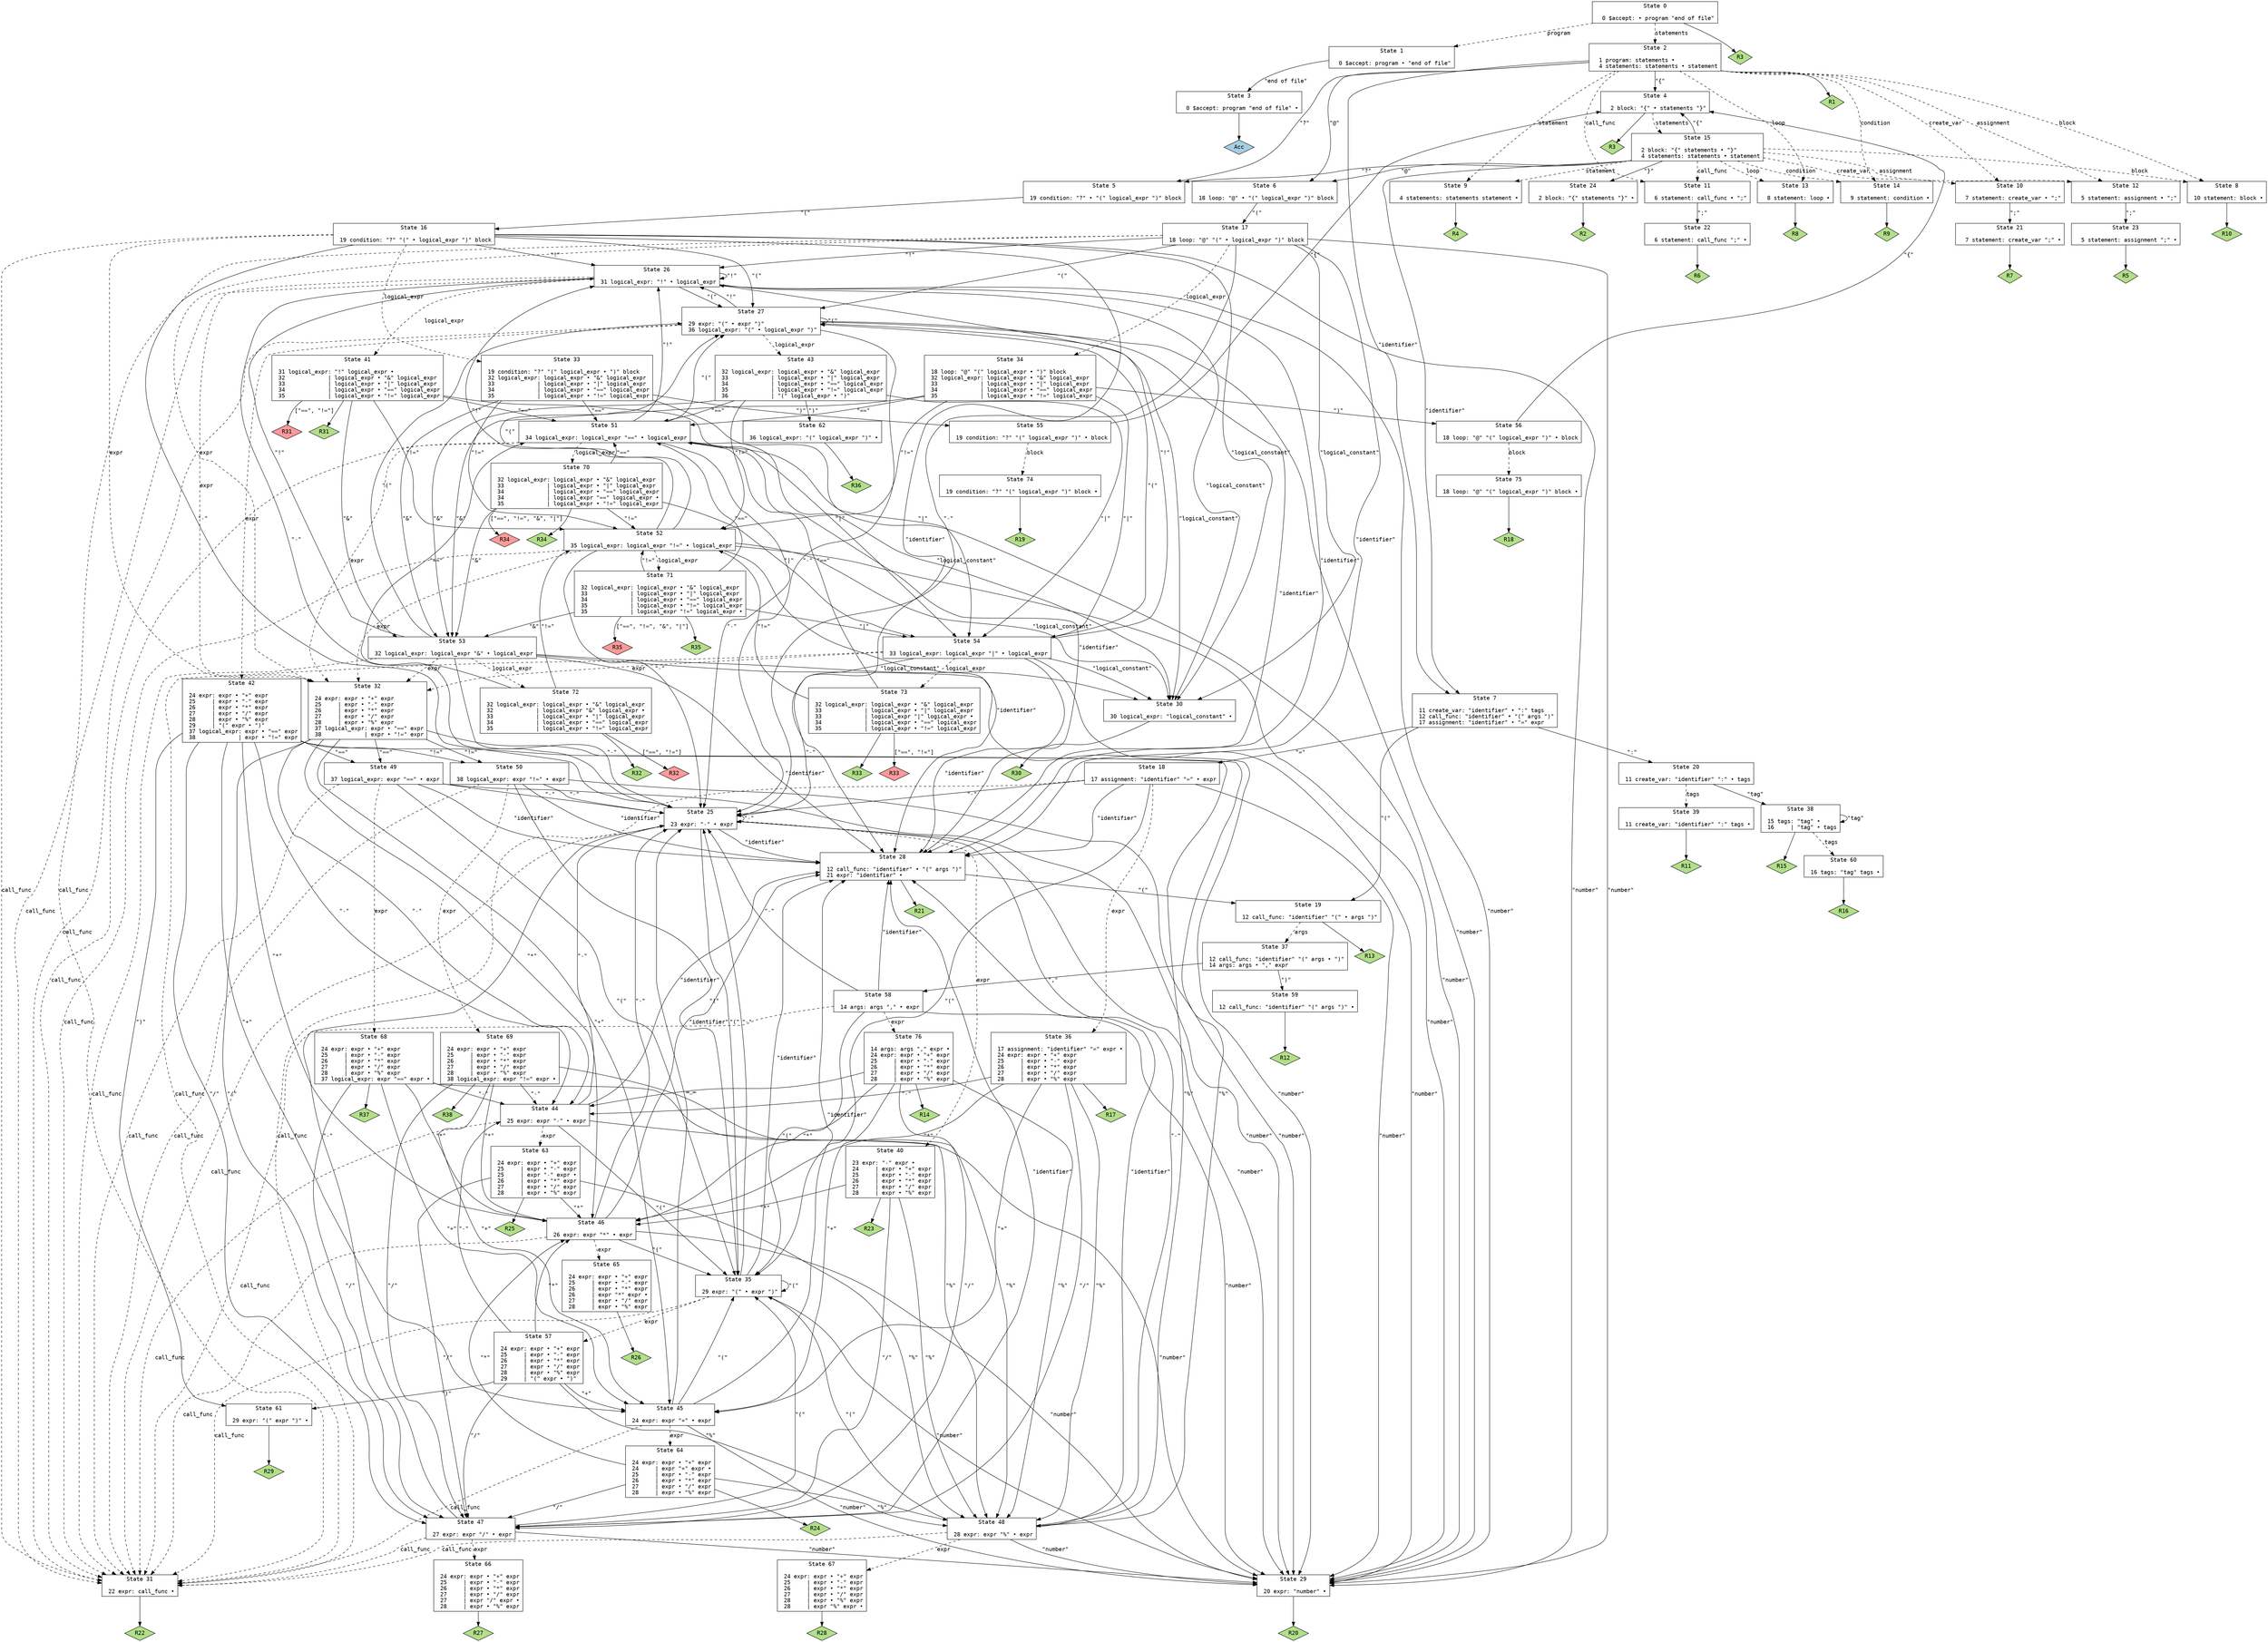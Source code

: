 // Generated by GNU Bison 3.8.2.
// Report bugs to <bug-bison@gnu.org>.
// Home page: <https://www.gnu.org/software/bison/>.

digraph "parser.y"
{
  node [fontname = courier, shape = box, colorscheme = paired6]
  edge [fontname = courier]

  0 [label="State 0\n\l  0 $accept: • program \"end of file\"\l"]
  0 -> 1 [style=dashed label="program"]
  0 -> 2 [style=dashed label="statements"]
  0 -> "0R3" [style=solid]
 "0R3" [label="R3", fillcolor=3, shape=diamond, style=filled]
  1 [label="State 1\n\l  0 $accept: program • \"end of file\"\l"]
  1 -> 3 [style=solid label="\"end of file\""]
  2 [label="State 2\n\l  1 program: statements •\l  4 statements: statements • statement\l"]
  2 -> 4 [style=solid label="\"{\""]
  2 -> 5 [style=solid label="\"?\""]
  2 -> 6 [style=solid label="\"@\""]
  2 -> 7 [style=solid label="\"identifier\""]
  2 -> 8 [style=dashed label="block"]
  2 -> 9 [style=dashed label="statement"]
  2 -> 10 [style=dashed label="create_var"]
  2 -> 11 [style=dashed label="call_func"]
  2 -> 12 [style=dashed label="assignment"]
  2 -> 13 [style=dashed label="loop"]
  2 -> 14 [style=dashed label="condition"]
  2 -> "2R1" [style=solid]
 "2R1" [label="R1", fillcolor=3, shape=diamond, style=filled]
  3 [label="State 3\n\l  0 $accept: program \"end of file\" •\l"]
  3 -> "3R0" [style=solid]
 "3R0" [label="Acc", fillcolor=1, shape=diamond, style=filled]
  4 [label="State 4\n\l  2 block: \"{\" • statements \"}\"\l"]
  4 -> 15 [style=dashed label="statements"]
  4 -> "4R3" [style=solid]
 "4R3" [label="R3", fillcolor=3, shape=diamond, style=filled]
  5 [label="State 5\n\l 19 condition: \"?\" • \"(\" logical_expr \")\" block\l"]
  5 -> 16 [style=solid label="\"(\""]
  6 [label="State 6\n\l 18 loop: \"@\" • \"(\" logical_expr \")\" block\l"]
  6 -> 17 [style=solid label="\"(\""]
  7 [label="State 7\n\l 11 create_var: \"identifier\" • \":\" tags\l 12 call_func: \"identifier\" • \"(\" args \")\"\l 17 assignment: \"identifier\" • \"=\" expr\l"]
  7 -> 18 [style=solid label="\"=\""]
  7 -> 19 [style=solid label="\"(\""]
  7 -> 20 [style=solid label="\":\""]
  8 [label="State 8\n\l 10 statement: block •\l"]
  8 -> "8R10" [style=solid]
 "8R10" [label="R10", fillcolor=3, shape=diamond, style=filled]
  9 [label="State 9\n\l  4 statements: statements statement •\l"]
  9 -> "9R4" [style=solid]
 "9R4" [label="R4", fillcolor=3, shape=diamond, style=filled]
  10 [label="State 10\n\l  7 statement: create_var • \";\"\l"]
  10 -> 21 [style=solid label="\";\""]
  11 [label="State 11\n\l  6 statement: call_func • \";\"\l"]
  11 -> 22 [style=solid label="\";\""]
  12 [label="State 12\n\l  5 statement: assignment • \";\"\l"]
  12 -> 23 [style=solid label="\";\""]
  13 [label="State 13\n\l  8 statement: loop •\l"]
  13 -> "13R8" [style=solid]
 "13R8" [label="R8", fillcolor=3, shape=diamond, style=filled]
  14 [label="State 14\n\l  9 statement: condition •\l"]
  14 -> "14R9" [style=solid]
 "14R9" [label="R9", fillcolor=3, shape=diamond, style=filled]
  15 [label="State 15\n\l  2 block: \"{\" statements • \"}\"\l  4 statements: statements • statement\l"]
  15 -> 4 [style=solid label="\"{\""]
  15 -> 24 [style=solid label="\"}\""]
  15 -> 5 [style=solid label="\"?\""]
  15 -> 6 [style=solid label="\"@\""]
  15 -> 7 [style=solid label="\"identifier\""]
  15 -> 8 [style=dashed label="block"]
  15 -> 9 [style=dashed label="statement"]
  15 -> 10 [style=dashed label="create_var"]
  15 -> 11 [style=dashed label="call_func"]
  15 -> 12 [style=dashed label="assignment"]
  15 -> 13 [style=dashed label="loop"]
  15 -> 14 [style=dashed label="condition"]
  16 [label="State 16\n\l 19 condition: \"?\" \"(\" • logical_expr \")\" block\l"]
  16 -> 25 [style=solid label="\"-\""]
  16 -> 26 [style=solid label="\"!\""]
  16 -> 27 [style=solid label="\"(\""]
  16 -> 28 [style=solid label="\"identifier\""]
  16 -> 29 [style=solid label="\"number\""]
  16 -> 30 [style=solid label="\"logical_constant\""]
  16 -> 31 [style=dashed label="call_func"]
  16 -> 32 [style=dashed label="expr"]
  16 -> 33 [style=dashed label="logical_expr"]
  17 [label="State 17\n\l 18 loop: \"@\" \"(\" • logical_expr \")\" block\l"]
  17 -> 25 [style=solid label="\"-\""]
  17 -> 26 [style=solid label="\"!\""]
  17 -> 27 [style=solid label="\"(\""]
  17 -> 28 [style=solid label="\"identifier\""]
  17 -> 29 [style=solid label="\"number\""]
  17 -> 30 [style=solid label="\"logical_constant\""]
  17 -> 31 [style=dashed label="call_func"]
  17 -> 32 [style=dashed label="expr"]
  17 -> 34 [style=dashed label="logical_expr"]
  18 [label="State 18\n\l 17 assignment: \"identifier\" \"=\" • expr\l"]
  18 -> 25 [style=solid label="\"-\""]
  18 -> 35 [style=solid label="\"(\""]
  18 -> 28 [style=solid label="\"identifier\""]
  18 -> 29 [style=solid label="\"number\""]
  18 -> 31 [style=dashed label="call_func"]
  18 -> 36 [style=dashed label="expr"]
  19 [label="State 19\n\l 12 call_func: \"identifier\" \"(\" • args \")\"\l"]
  19 -> 37 [style=dashed label="args"]
  19 -> "19R13" [style=solid]
 "19R13" [label="R13", fillcolor=3, shape=diamond, style=filled]
  20 [label="State 20\n\l 11 create_var: \"identifier\" \":\" • tags\l"]
  20 -> 38 [style=solid label="\"tag\""]
  20 -> 39 [style=dashed label="tags"]
  21 [label="State 21\n\l  7 statement: create_var \";\" •\l"]
  21 -> "21R7" [style=solid]
 "21R7" [label="R7", fillcolor=3, shape=diamond, style=filled]
  22 [label="State 22\n\l  6 statement: call_func \";\" •\l"]
  22 -> "22R6" [style=solid]
 "22R6" [label="R6", fillcolor=3, shape=diamond, style=filled]
  23 [label="State 23\n\l  5 statement: assignment \";\" •\l"]
  23 -> "23R5" [style=solid]
 "23R5" [label="R5", fillcolor=3, shape=diamond, style=filled]
  24 [label="State 24\n\l  2 block: \"{\" statements \"}\" •\l"]
  24 -> "24R2" [style=solid]
 "24R2" [label="R2", fillcolor=3, shape=diamond, style=filled]
  25 [label="State 25\n\l 23 expr: \"-\" • expr\l"]
  25 -> 25 [style=solid label="\"-\""]
  25 -> 35 [style=solid label="\"(\""]
  25 -> 28 [style=solid label="\"identifier\""]
  25 -> 29 [style=solid label="\"number\""]
  25 -> 31 [style=dashed label="call_func"]
  25 -> 40 [style=dashed label="expr"]
  26 [label="State 26\n\l 31 logical_expr: \"!\" • logical_expr\l"]
  26 -> 25 [style=solid label="\"-\""]
  26 -> 26 [style=solid label="\"!\""]
  26 -> 27 [style=solid label="\"(\""]
  26 -> 28 [style=solid label="\"identifier\""]
  26 -> 29 [style=solid label="\"number\""]
  26 -> 30 [style=solid label="\"logical_constant\""]
  26 -> 31 [style=dashed label="call_func"]
  26 -> 32 [style=dashed label="expr"]
  26 -> 41 [style=dashed label="logical_expr"]
  27 [label="State 27\n\l 29 expr: \"(\" • expr \")\"\l 36 logical_expr: \"(\" • logical_expr \")\"\l"]
  27 -> 25 [style=solid label="\"-\""]
  27 -> 26 [style=solid label="\"!\""]
  27 -> 27 [style=solid label="\"(\""]
  27 -> 28 [style=solid label="\"identifier\""]
  27 -> 29 [style=solid label="\"number\""]
  27 -> 30 [style=solid label="\"logical_constant\""]
  27 -> 31 [style=dashed label="call_func"]
  27 -> 42 [style=dashed label="expr"]
  27 -> 43 [style=dashed label="logical_expr"]
  28 [label="State 28\n\l 12 call_func: \"identifier\" • \"(\" args \")\"\l 21 expr: \"identifier\" •\l"]
  28 -> 19 [style=solid label="\"(\""]
  28 -> "28R21" [style=solid]
 "28R21" [label="R21", fillcolor=3, shape=diamond, style=filled]
  29 [label="State 29\n\l 20 expr: \"number\" •\l"]
  29 -> "29R20" [style=solid]
 "29R20" [label="R20", fillcolor=3, shape=diamond, style=filled]
  30 [label="State 30\n\l 30 logical_expr: \"logical_constant\" •\l"]
  30 -> "30R30" [style=solid]
 "30R30" [label="R30", fillcolor=3, shape=diamond, style=filled]
  31 [label="State 31\n\l 22 expr: call_func •\l"]
  31 -> "31R22" [style=solid]
 "31R22" [label="R22", fillcolor=3, shape=diamond, style=filled]
  32 [label="State 32\n\l 24 expr: expr • \"+\" expr\l 25     | expr • \"-\" expr\l 26     | expr • \"*\" expr\l 27     | expr • \"/\" expr\l 28     | expr • \"%\" expr\l 37 logical_expr: expr • \"==\" expr\l 38             | expr • \"!=\" expr\l"]
  32 -> 44 [style=solid label="\"-\""]
  32 -> 45 [style=solid label="\"+\""]
  32 -> 46 [style=solid label="\"*\""]
  32 -> 47 [style=solid label="\"/\""]
  32 -> 48 [style=solid label="\"%\""]
  32 -> 49 [style=solid label="\"==\""]
  32 -> 50 [style=solid label="\"!=\""]
  33 [label="State 33\n\l 19 condition: \"?\" \"(\" logical_expr • \")\" block\l 32 logical_expr: logical_expr • \"&\" logical_expr\l 33             | logical_expr • \"|\" logical_expr\l 34             | logical_expr • \"==\" logical_expr\l 35             | logical_expr • \"!=\" logical_expr\l"]
  33 -> 51 [style=solid label="\"==\""]
  33 -> 52 [style=solid label="\"!=\""]
  33 -> 53 [style=solid label="\"&\""]
  33 -> 54 [style=solid label="\"|\""]
  33 -> 55 [style=solid label="\")\""]
  34 [label="State 34\n\l 18 loop: \"@\" \"(\" logical_expr • \")\" block\l 32 logical_expr: logical_expr • \"&\" logical_expr\l 33             | logical_expr • \"|\" logical_expr\l 34             | logical_expr • \"==\" logical_expr\l 35             | logical_expr • \"!=\" logical_expr\l"]
  34 -> 51 [style=solid label="\"==\""]
  34 -> 52 [style=solid label="\"!=\""]
  34 -> 53 [style=solid label="\"&\""]
  34 -> 54 [style=solid label="\"|\""]
  34 -> 56 [style=solid label="\")\""]
  35 [label="State 35\n\l 29 expr: \"(\" • expr \")\"\l"]
  35 -> 25 [style=solid label="\"-\""]
  35 -> 35 [style=solid label="\"(\""]
  35 -> 28 [style=solid label="\"identifier\""]
  35 -> 29 [style=solid label="\"number\""]
  35 -> 31 [style=dashed label="call_func"]
  35 -> 57 [style=dashed label="expr"]
  36 [label="State 36\n\l 17 assignment: \"identifier\" \"=\" expr •\l 24 expr: expr • \"+\" expr\l 25     | expr • \"-\" expr\l 26     | expr • \"*\" expr\l 27     | expr • \"/\" expr\l 28     | expr • \"%\" expr\l"]
  36 -> 44 [style=solid label="\"-\""]
  36 -> 45 [style=solid label="\"+\""]
  36 -> 46 [style=solid label="\"*\""]
  36 -> 47 [style=solid label="\"/\""]
  36 -> 48 [style=solid label="\"%\""]
  36 -> "36R17" [style=solid]
 "36R17" [label="R17", fillcolor=3, shape=diamond, style=filled]
  37 [label="State 37\n\l 12 call_func: \"identifier\" \"(\" args • \")\"\l 14 args: args • \",\" expr\l"]
  37 -> 58 [style=solid label="\",\""]
  37 -> 59 [style=solid label="\")\""]
  38 [label="State 38\n\l 15 tags: \"tag\" •\l 16     | \"tag\" • tags\l"]
  38 -> 38 [style=solid label="\"tag\""]
  38 -> 60 [style=dashed label="tags"]
  38 -> "38R15" [style=solid]
 "38R15" [label="R15", fillcolor=3, shape=diamond, style=filled]
  39 [label="State 39\n\l 11 create_var: \"identifier\" \":\" tags •\l"]
  39 -> "39R11" [style=solid]
 "39R11" [label="R11", fillcolor=3, shape=diamond, style=filled]
  40 [label="State 40\n\l 23 expr: \"-\" expr •\l 24     | expr • \"+\" expr\l 25     | expr • \"-\" expr\l 26     | expr • \"*\" expr\l 27     | expr • \"/\" expr\l 28     | expr • \"%\" expr\l"]
  40 -> 46 [style=solid label="\"*\""]
  40 -> 47 [style=solid label="\"/\""]
  40 -> 48 [style=solid label="\"%\""]
  40 -> "40R23" [style=solid]
 "40R23" [label="R23", fillcolor=3, shape=diamond, style=filled]
  41 [label="State 41\n\l 31 logical_expr: \"!\" logical_expr •\l 32             | logical_expr • \"&\" logical_expr\l 33             | logical_expr • \"|\" logical_expr\l 34             | logical_expr • \"==\" logical_expr\l 35             | logical_expr • \"!=\" logical_expr\l"]
  41 -> 51 [style=solid label="\"==\""]
  41 -> 52 [style=solid label="\"!=\""]
  41 -> 53 [style=solid label="\"&\""]
  41 -> 54 [style=solid label="\"|\""]
  41 -> "41R31d" [label="[\"==\", \"!=\"]", style=solid]
 "41R31d" [label="R31", fillcolor=5, shape=diamond, style=filled]
  41 -> "41R31" [style=solid]
 "41R31" [label="R31", fillcolor=3, shape=diamond, style=filled]
  42 [label="State 42\n\l 24 expr: expr • \"+\" expr\l 25     | expr • \"-\" expr\l 26     | expr • \"*\" expr\l 27     | expr • \"/\" expr\l 28     | expr • \"%\" expr\l 29     | \"(\" expr • \")\"\l 37 logical_expr: expr • \"==\" expr\l 38             | expr • \"!=\" expr\l"]
  42 -> 44 [style=solid label="\"-\""]
  42 -> 45 [style=solid label="\"+\""]
  42 -> 46 [style=solid label="\"*\""]
  42 -> 47 [style=solid label="\"/\""]
  42 -> 48 [style=solid label="\"%\""]
  42 -> 49 [style=solid label="\"==\""]
  42 -> 50 [style=solid label="\"!=\""]
  42 -> 61 [style=solid label="\")\""]
  43 [label="State 43\n\l 32 logical_expr: logical_expr • \"&\" logical_expr\l 33             | logical_expr • \"|\" logical_expr\l 34             | logical_expr • \"==\" logical_expr\l 35             | logical_expr • \"!=\" logical_expr\l 36             | \"(\" logical_expr • \")\"\l"]
  43 -> 51 [style=solid label="\"==\""]
  43 -> 52 [style=solid label="\"!=\""]
  43 -> 53 [style=solid label="\"&\""]
  43 -> 54 [style=solid label="\"|\""]
  43 -> 62 [style=solid label="\")\""]
  44 [label="State 44\n\l 25 expr: expr \"-\" • expr\l"]
  44 -> 25 [style=solid label="\"-\""]
  44 -> 35 [style=solid label="\"(\""]
  44 -> 28 [style=solid label="\"identifier\""]
  44 -> 29 [style=solid label="\"number\""]
  44 -> 31 [style=dashed label="call_func"]
  44 -> 63 [style=dashed label="expr"]
  45 [label="State 45\n\l 24 expr: expr \"+\" • expr\l"]
  45 -> 25 [style=solid label="\"-\""]
  45 -> 35 [style=solid label="\"(\""]
  45 -> 28 [style=solid label="\"identifier\""]
  45 -> 29 [style=solid label="\"number\""]
  45 -> 31 [style=dashed label="call_func"]
  45 -> 64 [style=dashed label="expr"]
  46 [label="State 46\n\l 26 expr: expr \"*\" • expr\l"]
  46 -> 25 [style=solid label="\"-\""]
  46 -> 35 [style=solid label="\"(\""]
  46 -> 28 [style=solid label="\"identifier\""]
  46 -> 29 [style=solid label="\"number\""]
  46 -> 31 [style=dashed label="call_func"]
  46 -> 65 [style=dashed label="expr"]
  47 [label="State 47\n\l 27 expr: expr \"/\" • expr\l"]
  47 -> 25 [style=solid label="\"-\""]
  47 -> 35 [style=solid label="\"(\""]
  47 -> 28 [style=solid label="\"identifier\""]
  47 -> 29 [style=solid label="\"number\""]
  47 -> 31 [style=dashed label="call_func"]
  47 -> 66 [style=dashed label="expr"]
  48 [label="State 48\n\l 28 expr: expr \"%\" • expr\l"]
  48 -> 25 [style=solid label="\"-\""]
  48 -> 35 [style=solid label="\"(\""]
  48 -> 28 [style=solid label="\"identifier\""]
  48 -> 29 [style=solid label="\"number\""]
  48 -> 31 [style=dashed label="call_func"]
  48 -> 67 [style=dashed label="expr"]
  49 [label="State 49\n\l 37 logical_expr: expr \"==\" • expr\l"]
  49 -> 25 [style=solid label="\"-\""]
  49 -> 35 [style=solid label="\"(\""]
  49 -> 28 [style=solid label="\"identifier\""]
  49 -> 29 [style=solid label="\"number\""]
  49 -> 31 [style=dashed label="call_func"]
  49 -> 68 [style=dashed label="expr"]
  50 [label="State 50\n\l 38 logical_expr: expr \"!=\" • expr\l"]
  50 -> 25 [style=solid label="\"-\""]
  50 -> 35 [style=solid label="\"(\""]
  50 -> 28 [style=solid label="\"identifier\""]
  50 -> 29 [style=solid label="\"number\""]
  50 -> 31 [style=dashed label="call_func"]
  50 -> 69 [style=dashed label="expr"]
  51 [label="State 51\n\l 34 logical_expr: logical_expr \"==\" • logical_expr\l"]
  51 -> 25 [style=solid label="\"-\""]
  51 -> 26 [style=solid label="\"!\""]
  51 -> 27 [style=solid label="\"(\""]
  51 -> 28 [style=solid label="\"identifier\""]
  51 -> 29 [style=solid label="\"number\""]
  51 -> 30 [style=solid label="\"logical_constant\""]
  51 -> 31 [style=dashed label="call_func"]
  51 -> 32 [style=dashed label="expr"]
  51 -> 70 [style=dashed label="logical_expr"]
  52 [label="State 52\n\l 35 logical_expr: logical_expr \"!=\" • logical_expr\l"]
  52 -> 25 [style=solid label="\"-\""]
  52 -> 26 [style=solid label="\"!\""]
  52 -> 27 [style=solid label="\"(\""]
  52 -> 28 [style=solid label="\"identifier\""]
  52 -> 29 [style=solid label="\"number\""]
  52 -> 30 [style=solid label="\"logical_constant\""]
  52 -> 31 [style=dashed label="call_func"]
  52 -> 32 [style=dashed label="expr"]
  52 -> 71 [style=dashed label="logical_expr"]
  53 [label="State 53\n\l 32 logical_expr: logical_expr \"&\" • logical_expr\l"]
  53 -> 25 [style=solid label="\"-\""]
  53 -> 26 [style=solid label="\"!\""]
  53 -> 27 [style=solid label="\"(\""]
  53 -> 28 [style=solid label="\"identifier\""]
  53 -> 29 [style=solid label="\"number\""]
  53 -> 30 [style=solid label="\"logical_constant\""]
  53 -> 31 [style=dashed label="call_func"]
  53 -> 32 [style=dashed label="expr"]
  53 -> 72 [style=dashed label="logical_expr"]
  54 [label="State 54\n\l 33 logical_expr: logical_expr \"|\" • logical_expr\l"]
  54 -> 25 [style=solid label="\"-\""]
  54 -> 26 [style=solid label="\"!\""]
  54 -> 27 [style=solid label="\"(\""]
  54 -> 28 [style=solid label="\"identifier\""]
  54 -> 29 [style=solid label="\"number\""]
  54 -> 30 [style=solid label="\"logical_constant\""]
  54 -> 31 [style=dashed label="call_func"]
  54 -> 32 [style=dashed label="expr"]
  54 -> 73 [style=dashed label="logical_expr"]
  55 [label="State 55\n\l 19 condition: \"?\" \"(\" logical_expr \")\" • block\l"]
  55 -> 4 [style=solid label="\"{\""]
  55 -> 74 [style=dashed label="block"]
  56 [label="State 56\n\l 18 loop: \"@\" \"(\" logical_expr \")\" • block\l"]
  56 -> 4 [style=solid label="\"{\""]
  56 -> 75 [style=dashed label="block"]
  57 [label="State 57\n\l 24 expr: expr • \"+\" expr\l 25     | expr • \"-\" expr\l 26     | expr • \"*\" expr\l 27     | expr • \"/\" expr\l 28     | expr • \"%\" expr\l 29     | \"(\" expr • \")\"\l"]
  57 -> 44 [style=solid label="\"-\""]
  57 -> 45 [style=solid label="\"+\""]
  57 -> 46 [style=solid label="\"*\""]
  57 -> 47 [style=solid label="\"/\""]
  57 -> 48 [style=solid label="\"%\""]
  57 -> 61 [style=solid label="\")\""]
  58 [label="State 58\n\l 14 args: args \",\" • expr\l"]
  58 -> 25 [style=solid label="\"-\""]
  58 -> 35 [style=solid label="\"(\""]
  58 -> 28 [style=solid label="\"identifier\""]
  58 -> 29 [style=solid label="\"number\""]
  58 -> 31 [style=dashed label="call_func"]
  58 -> 76 [style=dashed label="expr"]
  59 [label="State 59\n\l 12 call_func: \"identifier\" \"(\" args \")\" •\l"]
  59 -> "59R12" [style=solid]
 "59R12" [label="R12", fillcolor=3, shape=diamond, style=filled]
  60 [label="State 60\n\l 16 tags: \"tag\" tags •\l"]
  60 -> "60R16" [style=solid]
 "60R16" [label="R16", fillcolor=3, shape=diamond, style=filled]
  61 [label="State 61\n\l 29 expr: \"(\" expr \")\" •\l"]
  61 -> "61R29" [style=solid]
 "61R29" [label="R29", fillcolor=3, shape=diamond, style=filled]
  62 [label="State 62\n\l 36 logical_expr: \"(\" logical_expr \")\" •\l"]
  62 -> "62R36" [style=solid]
 "62R36" [label="R36", fillcolor=3, shape=diamond, style=filled]
  63 [label="State 63\n\l 24 expr: expr • \"+\" expr\l 25     | expr • \"-\" expr\l 25     | expr \"-\" expr •\l 26     | expr • \"*\" expr\l 27     | expr • \"/\" expr\l 28     | expr • \"%\" expr\l"]
  63 -> 46 [style=solid label="\"*\""]
  63 -> 47 [style=solid label="\"/\""]
  63 -> 48 [style=solid label="\"%\""]
  63 -> "63R25" [style=solid]
 "63R25" [label="R25", fillcolor=3, shape=diamond, style=filled]
  64 [label="State 64\n\l 24 expr: expr • \"+\" expr\l 24     | expr \"+\" expr •\l 25     | expr • \"-\" expr\l 26     | expr • \"*\" expr\l 27     | expr • \"/\" expr\l 28     | expr • \"%\" expr\l"]
  64 -> 46 [style=solid label="\"*\""]
  64 -> 47 [style=solid label="\"/\""]
  64 -> 48 [style=solid label="\"%\""]
  64 -> "64R24" [style=solid]
 "64R24" [label="R24", fillcolor=3, shape=diamond, style=filled]
  65 [label="State 65\n\l 24 expr: expr • \"+\" expr\l 25     | expr • \"-\" expr\l 26     | expr • \"*\" expr\l 26     | expr \"*\" expr •\l 27     | expr • \"/\" expr\l 28     | expr • \"%\" expr\l"]
  65 -> "65R26" [style=solid]
 "65R26" [label="R26", fillcolor=3, shape=diamond, style=filled]
  66 [label="State 66\n\l 24 expr: expr • \"+\" expr\l 25     | expr • \"-\" expr\l 26     | expr • \"*\" expr\l 27     | expr • \"/\" expr\l 27     | expr \"/\" expr •\l 28     | expr • \"%\" expr\l"]
  66 -> "66R27" [style=solid]
 "66R27" [label="R27", fillcolor=3, shape=diamond, style=filled]
  67 [label="State 67\n\l 24 expr: expr • \"+\" expr\l 25     | expr • \"-\" expr\l 26     | expr • \"*\" expr\l 27     | expr • \"/\" expr\l 28     | expr • \"%\" expr\l 28     | expr \"%\" expr •\l"]
  67 -> "67R28" [style=solid]
 "67R28" [label="R28", fillcolor=3, shape=diamond, style=filled]
  68 [label="State 68\n\l 24 expr: expr • \"+\" expr\l 25     | expr • \"-\" expr\l 26     | expr • \"*\" expr\l 27     | expr • \"/\" expr\l 28     | expr • \"%\" expr\l 37 logical_expr: expr \"==\" expr •\l"]
  68 -> 44 [style=solid label="\"-\""]
  68 -> 45 [style=solid label="\"+\""]
  68 -> 46 [style=solid label="\"*\""]
  68 -> 47 [style=solid label="\"/\""]
  68 -> 48 [style=solid label="\"%\""]
  68 -> "68R37" [style=solid]
 "68R37" [label="R37", fillcolor=3, shape=diamond, style=filled]
  69 [label="State 69\n\l 24 expr: expr • \"+\" expr\l 25     | expr • \"-\" expr\l 26     | expr • \"*\" expr\l 27     | expr • \"/\" expr\l 28     | expr • \"%\" expr\l 38 logical_expr: expr \"!=\" expr •\l"]
  69 -> 44 [style=solid label="\"-\""]
  69 -> 45 [style=solid label="\"+\""]
  69 -> 46 [style=solid label="\"*\""]
  69 -> 47 [style=solid label="\"/\""]
  69 -> 48 [style=solid label="\"%\""]
  69 -> "69R38" [style=solid]
 "69R38" [label="R38", fillcolor=3, shape=diamond, style=filled]
  70 [label="State 70\n\l 32 logical_expr: logical_expr • \"&\" logical_expr\l 33             | logical_expr • \"|\" logical_expr\l 34             | logical_expr • \"==\" logical_expr\l 34             | logical_expr \"==\" logical_expr •\l 35             | logical_expr • \"!=\" logical_expr\l"]
  70 -> 51 [style=solid label="\"==\""]
  70 -> 52 [style=solid label="\"!=\""]
  70 -> 53 [style=solid label="\"&\""]
  70 -> 54 [style=solid label="\"|\""]
  70 -> "70R34d" [label="[\"==\", \"!=\", \"&\", \"|\"]", style=solid]
 "70R34d" [label="R34", fillcolor=5, shape=diamond, style=filled]
  70 -> "70R34" [style=solid]
 "70R34" [label="R34", fillcolor=3, shape=diamond, style=filled]
  71 [label="State 71\n\l 32 logical_expr: logical_expr • \"&\" logical_expr\l 33             | logical_expr • \"|\" logical_expr\l 34             | logical_expr • \"==\" logical_expr\l 35             | logical_expr • \"!=\" logical_expr\l 35             | logical_expr \"!=\" logical_expr •\l"]
  71 -> 51 [style=solid label="\"==\""]
  71 -> 52 [style=solid label="\"!=\""]
  71 -> 53 [style=solid label="\"&\""]
  71 -> 54 [style=solid label="\"|\""]
  71 -> "71R35d" [label="[\"==\", \"!=\", \"&\", \"|\"]", style=solid]
 "71R35d" [label="R35", fillcolor=5, shape=diamond, style=filled]
  71 -> "71R35" [style=solid]
 "71R35" [label="R35", fillcolor=3, shape=diamond, style=filled]
  72 [label="State 72\n\l 32 logical_expr: logical_expr • \"&\" logical_expr\l 32             | logical_expr \"&\" logical_expr •\l 33             | logical_expr • \"|\" logical_expr\l 34             | logical_expr • \"==\" logical_expr\l 35             | logical_expr • \"!=\" logical_expr\l"]
  72 -> 51 [style=solid label="\"==\""]
  72 -> 52 [style=solid label="\"!=\""]
  72 -> "72R32d" [label="[\"==\", \"!=\"]", style=solid]
 "72R32d" [label="R32", fillcolor=5, shape=diamond, style=filled]
  72 -> "72R32" [style=solid]
 "72R32" [label="R32", fillcolor=3, shape=diamond, style=filled]
  73 [label="State 73\n\l 32 logical_expr: logical_expr • \"&\" logical_expr\l 33             | logical_expr • \"|\" logical_expr\l 33             | logical_expr \"|\" logical_expr •\l 34             | logical_expr • \"==\" logical_expr\l 35             | logical_expr • \"!=\" logical_expr\l"]
  73 -> 51 [style=solid label="\"==\""]
  73 -> 52 [style=solid label="\"!=\""]
  73 -> "73R33d" [label="[\"==\", \"!=\"]", style=solid]
 "73R33d" [label="R33", fillcolor=5, shape=diamond, style=filled]
  73 -> "73R33" [style=solid]
 "73R33" [label="R33", fillcolor=3, shape=diamond, style=filled]
  74 [label="State 74\n\l 19 condition: \"?\" \"(\" logical_expr \")\" block •\l"]
  74 -> "74R19" [style=solid]
 "74R19" [label="R19", fillcolor=3, shape=diamond, style=filled]
  75 [label="State 75\n\l 18 loop: \"@\" \"(\" logical_expr \")\" block •\l"]
  75 -> "75R18" [style=solid]
 "75R18" [label="R18", fillcolor=3, shape=diamond, style=filled]
  76 [label="State 76\n\l 14 args: args \",\" expr •\l 24 expr: expr • \"+\" expr\l 25     | expr • \"-\" expr\l 26     | expr • \"*\" expr\l 27     | expr • \"/\" expr\l 28     | expr • \"%\" expr\l"]
  76 -> 44 [style=solid label="\"-\""]
  76 -> 45 [style=solid label="\"+\""]
  76 -> 46 [style=solid label="\"*\""]
  76 -> 47 [style=solid label="\"/\""]
  76 -> 48 [style=solid label="\"%\""]
  76 -> "76R14" [style=solid]
 "76R14" [label="R14", fillcolor=3, shape=diamond, style=filled]
}
